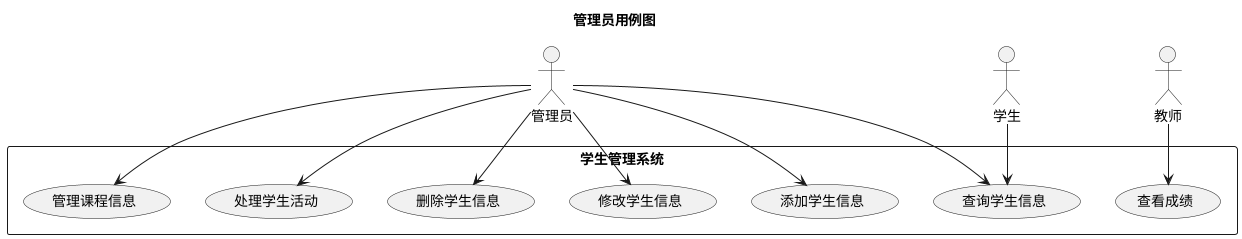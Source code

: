 @startuml 用例图
title 管理员用例图

actor "管理员" as Admin
actor "学生" as Student
actor "教师" as Teacher

rectangle "学生管理系统" {
    (添加学生信息) as UC1
    (修改学生信息) as UC2
    (删除学生信息) as UC3
    (查询学生信息) as UC4
    (管理课程信息) as UC5
    (查看成绩) as UC6
    (处理学生活动) as UC7
}

Admin --> UC1
Admin --> UC2
Admin --> UC3
Admin --> UC4
Admin --> UC5
Admin --> UC7

Student --> UC4
Teacher --> UC6

@enduml
